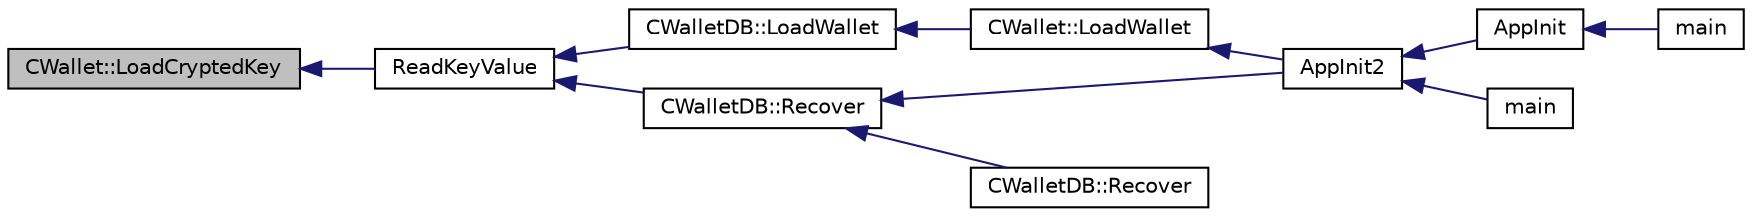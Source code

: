 digraph "CWallet::LoadCryptedKey"
{
  edge [fontname="Helvetica",fontsize="10",labelfontname="Helvetica",labelfontsize="10"];
  node [fontname="Helvetica",fontsize="10",shape=record];
  rankdir="LR";
  Node2300 [label="CWallet::LoadCryptedKey",height=0.2,width=0.4,color="black", fillcolor="grey75", style="filled", fontcolor="black"];
  Node2300 -> Node2301 [dir="back",color="midnightblue",fontsize="10",style="solid",fontname="Helvetica"];
  Node2301 [label="ReadKeyValue",height=0.2,width=0.4,color="black", fillcolor="white", style="filled",URL="$dc/d75/walletdb_8cpp.html#ad1f171cf096f5479805a06fc20480343"];
  Node2301 -> Node2302 [dir="back",color="midnightblue",fontsize="10",style="solid",fontname="Helvetica"];
  Node2302 [label="CWalletDB::LoadWallet",height=0.2,width=0.4,color="black", fillcolor="white", style="filled",URL="$d4/d90/class_c_wallet_d_b.html#a14f26e53502d1a60dd2b034f830acf03"];
  Node2302 -> Node2303 [dir="back",color="midnightblue",fontsize="10",style="solid",fontname="Helvetica"];
  Node2303 [label="CWallet::LoadWallet",height=0.2,width=0.4,color="black", fillcolor="white", style="filled",URL="$d2/de5/class_c_wallet.html#a5d7b244b8ed0cbe24233ee0b6ca3cae0"];
  Node2303 -> Node2304 [dir="back",color="midnightblue",fontsize="10",style="solid",fontname="Helvetica"];
  Node2304 [label="AppInit2",height=0.2,width=0.4,color="black", fillcolor="white", style="filled",URL="$d8/dc0/init_8h.html#a1a4c1bfbf6ba1db77e988b89b9cadfd3",tooltip="Initialize ion. "];
  Node2304 -> Node2305 [dir="back",color="midnightblue",fontsize="10",style="solid",fontname="Helvetica"];
  Node2305 [label="AppInit",height=0.2,width=0.4,color="black", fillcolor="white", style="filled",URL="$d4/d35/iond_8cpp.html#ac59316b767e6984e1285f0531275286b"];
  Node2305 -> Node2306 [dir="back",color="midnightblue",fontsize="10",style="solid",fontname="Helvetica"];
  Node2306 [label="main",height=0.2,width=0.4,color="black", fillcolor="white", style="filled",URL="$d4/d35/iond_8cpp.html#a0ddf1224851353fc92bfbff6f499fa97"];
  Node2304 -> Node2307 [dir="back",color="midnightblue",fontsize="10",style="solid",fontname="Helvetica"];
  Node2307 [label="main",height=0.2,width=0.4,color="black", fillcolor="white", style="filled",URL="$d5/d2d/ion_8cpp.html#a0ddf1224851353fc92bfbff6f499fa97"];
  Node2301 -> Node2308 [dir="back",color="midnightblue",fontsize="10",style="solid",fontname="Helvetica"];
  Node2308 [label="CWalletDB::Recover",height=0.2,width=0.4,color="black", fillcolor="white", style="filled",URL="$d4/d90/class_c_wallet_d_b.html#a3ebeb12f37d9c66512e2bc2903a6854a"];
  Node2308 -> Node2304 [dir="back",color="midnightblue",fontsize="10",style="solid",fontname="Helvetica"];
  Node2308 -> Node2309 [dir="back",color="midnightblue",fontsize="10",style="solid",fontname="Helvetica"];
  Node2309 [label="CWalletDB::Recover",height=0.2,width=0.4,color="black", fillcolor="white", style="filled",URL="$d4/d90/class_c_wallet_d_b.html#a44388f1c3ee63191dcb78b1001e9390c"];
}

